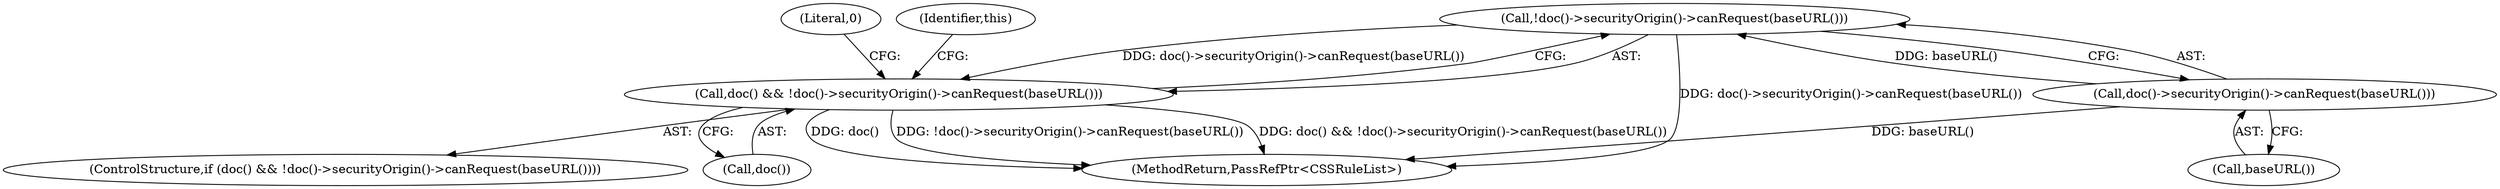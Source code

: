 digraph "1_Chrome_3eb1f512d8646db3a70aaef108a8f5ad8b3f013d@del" {
"1000106" [label="(Call,!doc()->securityOrigin()->canRequest(baseURL()))"];
"1000107" [label="(Call,doc()->securityOrigin()->canRequest(baseURL()))"];
"1000104" [label="(Call,doc() && !doc()->securityOrigin()->canRequest(baseURL()))"];
"1000104" [label="(Call,doc() && !doc()->securityOrigin()->canRequest(baseURL()))"];
"1000107" [label="(Call,doc()->securityOrigin()->canRequest(baseURL()))"];
"1000106" [label="(Call,!doc()->securityOrigin()->canRequest(baseURL()))"];
"1000110" [label="(Literal,0)"];
"1000115" [label="(MethodReturn,PassRefPtr<CSSRuleList>)"];
"1000113" [label="(Identifier,this)"];
"1000103" [label="(ControlStructure,if (doc() && !doc()->securityOrigin()->canRequest(baseURL())))"];
"1000105" [label="(Call,doc())"];
"1000108" [label="(Call,baseURL())"];
"1000106" -> "1000104"  [label="AST: "];
"1000106" -> "1000107"  [label="CFG: "];
"1000107" -> "1000106"  [label="AST: "];
"1000104" -> "1000106"  [label="CFG: "];
"1000106" -> "1000115"  [label="DDG: doc()->securityOrigin()->canRequest(baseURL())"];
"1000106" -> "1000104"  [label="DDG: doc()->securityOrigin()->canRequest(baseURL())"];
"1000107" -> "1000106"  [label="DDG: baseURL()"];
"1000107" -> "1000108"  [label="CFG: "];
"1000108" -> "1000107"  [label="AST: "];
"1000107" -> "1000115"  [label="DDG: baseURL()"];
"1000104" -> "1000103"  [label="AST: "];
"1000104" -> "1000105"  [label="CFG: "];
"1000105" -> "1000104"  [label="AST: "];
"1000110" -> "1000104"  [label="CFG: "];
"1000113" -> "1000104"  [label="CFG: "];
"1000104" -> "1000115"  [label="DDG: doc() && !doc()->securityOrigin()->canRequest(baseURL())"];
"1000104" -> "1000115"  [label="DDG: doc()"];
"1000104" -> "1000115"  [label="DDG: !doc()->securityOrigin()->canRequest(baseURL())"];
}
